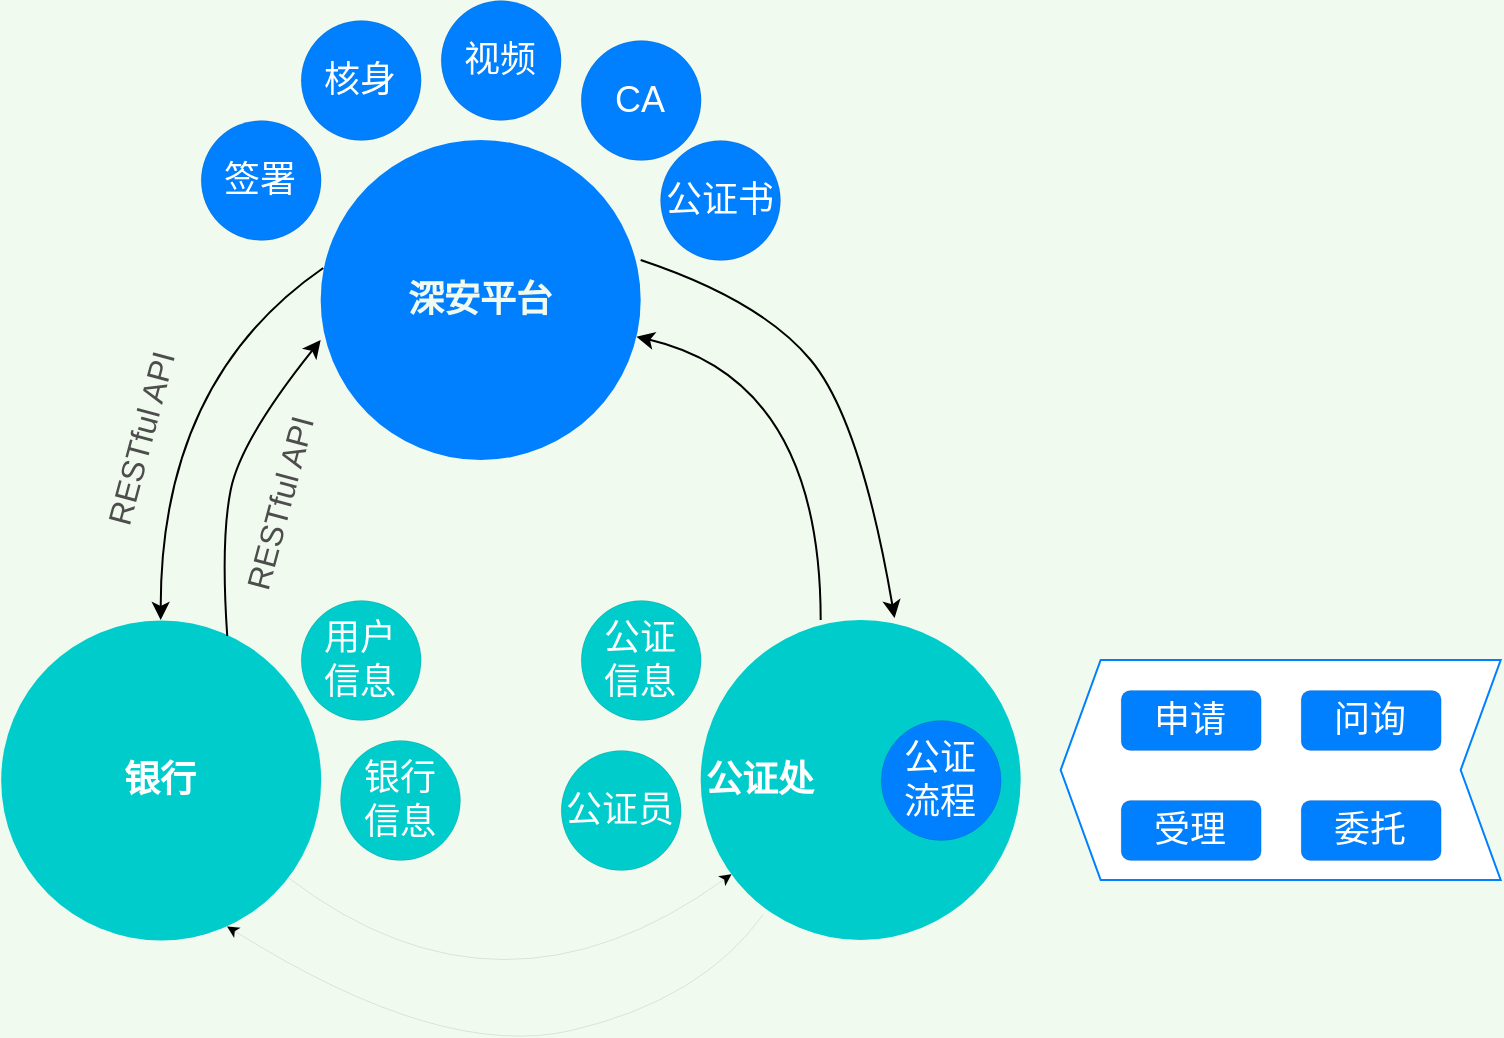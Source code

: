 <mxfile version="17.4.6" type="github" pages="2">
  <diagram id="TbiD-q-UGumEZRIeGAm7" name="梳理赋强">
    <mxGraphModel dx="1874" dy="796" grid="1" gridSize="10" guides="1" tooltips="1" connect="1" arrows="1" fold="1" page="1" pageScale="1" pageWidth="1600" pageHeight="900" background="#F1FAEE" math="0" shadow="0">
      <root>
        <mxCell id="0" />
        <mxCell id="1" parent="0" />
        <mxCell id="SZ3cnazm3X6QkwhJVz3c-4" value="" style="ellipse;whiteSpace=wrap;html=1;aspect=fixed;fillColor=#00CCCC;fontColor=#FFFFFF;strokeColor=none;fontStyle=1;fontSize=18;" parent="1" vertex="1">
          <mxGeometry x="790.34" y="520" width="160" height="160" as="geometry" />
        </mxCell>
        <mxCell id="SZ3cnazm3X6QkwhJVz3c-5" value="深安平台" style="ellipse;whiteSpace=wrap;html=1;aspect=fixed;fillColor=#007FFF;fontColor=#F1FAEE;strokeColor=none;fontStyle=1;fontSize=18;" parent="1" vertex="1">
          <mxGeometry x="600.34" y="280" width="160" height="160" as="geometry" />
        </mxCell>
        <mxCell id="SZ3cnazm3X6QkwhJVz3c-6" value="银行" style="ellipse;whiteSpace=wrap;html=1;aspect=fixed;fillColor=#00CCCC;fontColor=#FFFFFF;strokeColor=none;fontStyle=1;fontSize=18;strokeWidth=0;gradientColor=none;shadow=0;sketch=0;" parent="1" vertex="1">
          <mxGeometry x="440.34" y="520" width="160" height="160" as="geometry" />
        </mxCell>
        <mxCell id="SZ3cnazm3X6QkwhJVz3c-10" value="" style="curved=1;endArrow=classic;html=1;fontSize=18;fontColor=#FFFFFF;entryX=0.5;entryY=0;entryDx=0;entryDy=0;exitX=0.008;exitY=0.4;exitDx=0;exitDy=0;exitPerimeter=0;" parent="1" source="SZ3cnazm3X6QkwhJVz3c-5" target="SZ3cnazm3X6QkwhJVz3c-6" edge="1">
          <mxGeometry width="50" height="50" relative="1" as="geometry">
            <mxPoint x="620.34" y="390" as="sourcePoint" />
            <mxPoint x="540.34" y="360" as="targetPoint" />
            <Array as="points">
              <mxPoint x="520.34" y="400" />
            </Array>
          </mxGeometry>
        </mxCell>
        <mxCell id="SZ3cnazm3X6QkwhJVz3c-11" value="" style="curved=1;endArrow=classic;html=1;fontSize=18;fontColor=#FFFFFF;entryX=0;entryY=0.625;entryDx=0;entryDy=0;entryPerimeter=0;exitX=0.708;exitY=0.05;exitDx=0;exitDy=0;exitPerimeter=0;" parent="1" source="SZ3cnazm3X6QkwhJVz3c-6" target="SZ3cnazm3X6QkwhJVz3c-5" edge="1">
          <mxGeometry width="50" height="50" relative="1" as="geometry">
            <mxPoint x="580.34" y="510" as="sourcePoint" />
            <mxPoint x="630.34" y="460" as="targetPoint" />
            <Array as="points">
              <mxPoint x="550.34" y="480" />
              <mxPoint x="560.34" y="430" />
            </Array>
          </mxGeometry>
        </mxCell>
        <mxCell id="SZ3cnazm3X6QkwhJVz3c-12" value="签署" style="ellipse;whiteSpace=wrap;html=1;aspect=fixed;shadow=0;sketch=0;fontSize=18;fontColor=#FFFFFF;strokeColor=default;strokeWidth=0;fillColor=#007FFF;gradientColor=none;" parent="1" vertex="1">
          <mxGeometry x="540.34" y="270" width="60" height="60" as="geometry" />
        </mxCell>
        <mxCell id="SZ3cnazm3X6QkwhJVz3c-13" value="核身" style="ellipse;whiteSpace=wrap;html=1;aspect=fixed;shadow=0;sketch=0;fontSize=18;fontColor=#FFFFFF;strokeColor=default;strokeWidth=0;fillColor=#007FFF;gradientColor=none;" parent="1" vertex="1">
          <mxGeometry x="590.34" y="220" width="60" height="60" as="geometry" />
        </mxCell>
        <mxCell id="SZ3cnazm3X6QkwhJVz3c-14" value="CA" style="ellipse;whiteSpace=wrap;html=1;aspect=fixed;shadow=0;sketch=0;fontSize=18;fontColor=#FFFFFF;strokeColor=default;strokeWidth=0;fillColor=#007FFF;gradientColor=none;" parent="1" vertex="1">
          <mxGeometry x="730.34" y="230" width="60" height="60" as="geometry" />
        </mxCell>
        <mxCell id="SZ3cnazm3X6QkwhJVz3c-15" value="公证书" style="ellipse;whiteSpace=wrap;html=1;aspect=fixed;shadow=0;sketch=0;fontSize=18;fontColor=#FFFFFF;strokeColor=default;strokeWidth=0;fillColor=#007FFF;gradientColor=none;" parent="1" vertex="1">
          <mxGeometry x="770" y="280" width="60" height="60" as="geometry" />
        </mxCell>
        <mxCell id="SZ3cnazm3X6QkwhJVz3c-16" value="" style="curved=1;endArrow=classic;html=1;fontFamily=Helvetica;fontSize=18;fontColor=#FFFFFF;align=center;strokeColor=default;strokeWidth=0;" parent="1" source="SZ3cnazm3X6QkwhJVz3c-6" target="SZ3cnazm3X6QkwhJVz3c-4" edge="1">
          <mxGeometry width="50" height="50" relative="1" as="geometry">
            <mxPoint x="600.34" y="650" as="sourcePoint" />
            <mxPoint x="790.34" y="690" as="targetPoint" />
            <Array as="points">
              <mxPoint x="690.34" y="730" />
            </Array>
          </mxGeometry>
        </mxCell>
        <mxCell id="SZ3cnazm3X6QkwhJVz3c-17" value="" style="curved=1;endArrow=classic;html=1;fontSize=18;fontColor=#FFFFFF;entryX=0.706;entryY=0.956;entryDx=0;entryDy=0;entryPerimeter=0;exitX=0.194;exitY=0.919;exitDx=0;exitDy=0;exitPerimeter=0;strokeWidth=0;" parent="1" source="SZ3cnazm3X6QkwhJVz3c-4" target="SZ3cnazm3X6QkwhJVz3c-6" edge="1">
          <mxGeometry width="50" height="50" relative="1" as="geometry">
            <mxPoint x="640.34" y="820" as="sourcePoint" />
            <mxPoint x="690.34" y="770" as="targetPoint" />
            <Array as="points">
              <mxPoint x="790.34" y="710" />
              <mxPoint x="660.34" y="740" />
            </Array>
          </mxGeometry>
        </mxCell>
        <mxCell id="SZ3cnazm3X6QkwhJVz3c-18" value="" style="curved=1;endArrow=classic;html=1;fontSize=18;fontColor=#FFFFFF;" parent="1" target="SZ3cnazm3X6QkwhJVz3c-5" edge="1">
          <mxGeometry width="50" height="50" relative="1" as="geometry">
            <mxPoint x="850.34" y="520" as="sourcePoint" />
            <mxPoint x="900.34" y="400" as="targetPoint" />
            <Array as="points">
              <mxPoint x="850.34" y="400" />
            </Array>
          </mxGeometry>
        </mxCell>
        <mxCell id="SZ3cnazm3X6QkwhJVz3c-19" value="" style="curved=1;endArrow=classic;html=1;fontSize=18;fontColor=#FFFFFF;exitX=1;exitY=0.375;exitDx=0;exitDy=0;exitPerimeter=0;entryX=0.606;entryY=-0.006;entryDx=0;entryDy=0;entryPerimeter=0;" parent="1" source="SZ3cnazm3X6QkwhJVz3c-5" target="SZ3cnazm3X6QkwhJVz3c-4" edge="1">
          <mxGeometry width="50" height="50" relative="1" as="geometry">
            <mxPoint x="920.34" y="440" as="sourcePoint" />
            <mxPoint x="890.34" y="520" as="targetPoint" />
            <Array as="points">
              <mxPoint x="820.34" y="360" />
              <mxPoint x="870.34" y="420" />
            </Array>
          </mxGeometry>
        </mxCell>
        <mxCell id="SZ3cnazm3X6QkwhJVz3c-20" value="公证&lt;br&gt;流程" style="ellipse;whiteSpace=wrap;html=1;aspect=fixed;shadow=0;sketch=0;fontSize=18;fontColor=#FFFFFF;strokeColor=default;strokeWidth=0;fillColor=#007FFF;gradientColor=none;" parent="1" vertex="1">
          <mxGeometry x="880.34" y="570" width="60" height="60" as="geometry" />
        </mxCell>
        <mxCell id="SZ3cnazm3X6QkwhJVz3c-21" value="&lt;span style=&quot;font-weight: 700&quot;&gt;公证处&lt;/span&gt;" style="text;html=1;strokeColor=none;fillColor=none;align=center;verticalAlign=middle;whiteSpace=wrap;rounded=0;shadow=0;sketch=0;fontSize=18;fontColor=#FFFFFF;" parent="1" vertex="1">
          <mxGeometry x="790.34" y="585" width="60" height="30" as="geometry" />
        </mxCell>
        <mxCell id="SZ3cnazm3X6QkwhJVz3c-24" value="" style="shape=step;perimeter=stepPerimeter;whiteSpace=wrap;html=1;fixedSize=1;shadow=0;sketch=0;fontSize=18;strokeWidth=1;direction=west;size=20;strokeColor=#007FFF;" parent="1" vertex="1">
          <mxGeometry x="970.34" y="540" width="220" height="110" as="geometry" />
        </mxCell>
        <mxCell id="SZ3cnazm3X6QkwhJVz3c-26" value="委托" style="rounded=1;whiteSpace=wrap;html=1;shadow=0;sketch=0;fontSize=18;fontColor=#FFFFFF;strokeColor=default;strokeWidth=0;fillColor=#007FFF;gradientColor=none;" parent="1" vertex="1">
          <mxGeometry x="1090.34" y="610" width="70" height="30" as="geometry" />
        </mxCell>
        <mxCell id="SZ3cnazm3X6QkwhJVz3c-27" value="受理" style="rounded=1;whiteSpace=wrap;html=1;shadow=0;sketch=0;fontSize=18;fontColor=#FFFFFF;strokeColor=default;strokeWidth=0;fillColor=#007FFF;gradientColor=none;" parent="1" vertex="1">
          <mxGeometry x="1000.34" y="610" width="70" height="30" as="geometry" />
        </mxCell>
        <mxCell id="SZ3cnazm3X6QkwhJVz3c-28" value="问询" style="rounded=1;whiteSpace=wrap;html=1;shadow=0;sketch=0;fontSize=18;fontColor=#FFFFFF;strokeColor=default;strokeWidth=0;fillColor=#007FFF;gradientColor=none;" parent="1" vertex="1">
          <mxGeometry x="1090.34" y="555" width="70" height="30" as="geometry" />
        </mxCell>
        <mxCell id="SZ3cnazm3X6QkwhJVz3c-29" value="申请" style="rounded=1;whiteSpace=wrap;html=1;shadow=0;sketch=0;fontSize=18;fontColor=#FFFFFF;strokeColor=default;strokeWidth=0;fillColor=#007FFF;gradientColor=none;" parent="1" vertex="1">
          <mxGeometry x="1000.34" y="555" width="70" height="30" as="geometry" />
        </mxCell>
        <mxCell id="SZ3cnazm3X6QkwhJVz3c-30" value="用户&lt;br&gt;信息" style="ellipse;whiteSpace=wrap;html=1;aspect=fixed;shadow=0;sketch=0;fontSize=18;fontColor=#FFFFFF;strokeColor=default;strokeWidth=0;fillColor=#00CCCC;gradientColor=none;" parent="1" vertex="1">
          <mxGeometry x="590.34" y="510" width="60" height="60" as="geometry" />
        </mxCell>
        <mxCell id="SZ3cnazm3X6QkwhJVz3c-31" value="公证&lt;br&gt;信息" style="ellipse;whiteSpace=wrap;html=1;aspect=fixed;shadow=0;sketch=0;fontSize=18;fontColor=#FFFFFF;strokeColor=default;strokeWidth=0;fillColor=#00CCCC;gradientColor=none;" parent="1" vertex="1">
          <mxGeometry x="730.34" y="510" width="60" height="60" as="geometry" />
        </mxCell>
        <mxCell id="SZ3cnazm3X6QkwhJVz3c-32" value="公证员" style="ellipse;whiteSpace=wrap;html=1;aspect=fixed;shadow=0;sketch=0;fontSize=18;fontColor=#FFFFFF;strokeColor=default;strokeWidth=0;fillColor=#00CCCC;gradientColor=none;" parent="1" vertex="1">
          <mxGeometry x="720.34" y="585" width="60" height="60" as="geometry" />
        </mxCell>
        <mxCell id="SZ3cnazm3X6QkwhJVz3c-34" value="&lt;span style=&quot;color: rgb(77, 77, 77); font-size: 16px;&quot;&gt;RESTful API&lt;/span&gt;" style="text;html=1;strokeColor=none;fillColor=none;align=center;verticalAlign=middle;whiteSpace=wrap;rounded=0;shadow=0;sketch=0;fontSize=18;rotation=-75;labelBackgroundColor=none;" parent="1" vertex="1">
          <mxGeometry x="500" y="450" width="160.34" height="22.59" as="geometry" />
        </mxCell>
        <mxCell id="SZ3cnazm3X6QkwhJVz3c-35" value="&lt;span style=&quot;color: rgb(77, 77, 77); font-size: 16px;&quot;&gt;RESTful API&lt;/span&gt;" style="text;html=1;strokeColor=none;fillColor=none;align=center;verticalAlign=middle;whiteSpace=wrap;rounded=0;shadow=0;sketch=0;fontSize=18;rotation=-75;labelBackgroundColor=none;" parent="1" vertex="1">
          <mxGeometry x="430" y="417.41" width="160.34" height="22.59" as="geometry" />
        </mxCell>
        <mxCell id="0kJrQQ6XNHGuofrC7Rx9-1" value="银行&lt;br&gt;信息" style="ellipse;whiteSpace=wrap;html=1;aspect=fixed;shadow=0;sketch=0;fontSize=18;fontColor=#FFFFFF;strokeColor=default;strokeWidth=0;fillColor=#00CCCC;gradientColor=none;" parent="1" vertex="1">
          <mxGeometry x="610" y="580" width="60" height="60" as="geometry" />
        </mxCell>
        <mxCell id="NVHMBf0Pm29na-19WKgt-1" value="视频" style="ellipse;whiteSpace=wrap;html=1;aspect=fixed;shadow=0;sketch=0;fontSize=18;fontColor=#FFFFFF;strokeColor=default;strokeWidth=0;fillColor=#007FFF;gradientColor=none;" vertex="1" parent="1">
          <mxGeometry x="660.34" y="210" width="60" height="60" as="geometry" />
        </mxCell>
      </root>
    </mxGraphModel>
  </diagram>
  <diagram id="W_DcEgEJa7QvUL6Cg9mv" name="完善赋强">
    <mxGraphModel dx="1874" dy="796" grid="1" gridSize="10" guides="1" tooltips="1" connect="1" arrows="1" fold="1" page="1" pageScale="1" pageWidth="1600" pageHeight="900" background="#F1FAEE" math="0" shadow="0">
      <root>
        <mxCell id="0" />
        <mxCell id="1" parent="0" />
        <mxCell id="ZKMZ_zgSfgGnD0Td6Crq-1" value="" style="ellipse;whiteSpace=wrap;html=1;aspect=fixed;shadow=0;labelBackgroundColor=none;sketch=0;fontSize=18;strokeWidth=1;strokeColor=#9673a6;fillColor=#e1d5e7;" parent="1" vertex="1">
          <mxGeometry x="400" y="100" width="690" height="690" as="geometry" />
        </mxCell>
        <mxCell id="TEY4NTb9Coj-6whppLxx-1" value="" style="ellipse;whiteSpace=wrap;html=1;aspect=fixed;fillColor=#00CCCC;fontColor=#FFFFFF;strokeColor=none;fontStyle=1;fontSize=18;" parent="1" vertex="1">
          <mxGeometry x="810.34" y="520" width="160" height="160" as="geometry" />
        </mxCell>
        <mxCell id="TEY4NTb9Coj-6whppLxx-2" value="深安平台" style="ellipse;whiteSpace=wrap;html=1;aspect=fixed;fillColor=#007FFF;fontColor=#F1FAEE;strokeColor=none;fontStyle=1;fontSize=18;" parent="1" vertex="1">
          <mxGeometry x="620.34" y="297.41" width="160" height="160" as="geometry" />
        </mxCell>
        <mxCell id="TEY4NTb9Coj-6whppLxx-3" value="银行" style="ellipse;whiteSpace=wrap;html=1;aspect=fixed;fillColor=#00CCCC;fontColor=#FFFFFF;strokeColor=none;fontStyle=1;fontSize=18;strokeWidth=0;gradientColor=none;shadow=0;sketch=0;" parent="1" vertex="1">
          <mxGeometry x="460.34" y="520" width="160" height="160" as="geometry" />
        </mxCell>
        <mxCell id="TEY4NTb9Coj-6whppLxx-4" value="" style="curved=1;endArrow=classic;html=1;fontSize=18;fontColor=#FFFFFF;entryX=0.5;entryY=0;entryDx=0;entryDy=0;exitX=0.008;exitY=0.4;exitDx=0;exitDy=0;exitPerimeter=0;strokeColor=#007FFF;" parent="1" target="TEY4NTb9Coj-6whppLxx-3" edge="1">
          <mxGeometry width="50" height="50" relative="1" as="geometry">
            <mxPoint x="621.62" y="354.0" as="sourcePoint" />
            <mxPoint x="560.34" y="360" as="targetPoint" />
            <Array as="points">
              <mxPoint x="540.34" y="400" />
            </Array>
          </mxGeometry>
        </mxCell>
        <mxCell id="TEY4NTb9Coj-6whppLxx-5" value="" style="curved=1;endArrow=classic;html=1;fontSize=18;fontColor=#FFFFFF;entryX=0;entryY=0.625;entryDx=0;entryDy=0;entryPerimeter=0;exitX=0.708;exitY=0.05;exitDx=0;exitDy=0;exitPerimeter=0;strokeColor=#007FFF;" parent="1" source="TEY4NTb9Coj-6whppLxx-3" edge="1">
          <mxGeometry width="50" height="50" relative="1" as="geometry">
            <mxPoint x="600.34" y="510.0" as="sourcePoint" />
            <mxPoint x="620.34" y="390.0" as="targetPoint" />
            <Array as="points">
              <mxPoint x="570.34" y="480.0" />
              <mxPoint x="580.34" y="430" />
            </Array>
          </mxGeometry>
        </mxCell>
        <mxCell id="TEY4NTb9Coj-6whppLxx-10" value="" style="curved=1;endArrow=classic;html=1;fontFamily=Helvetica;fontSize=18;fontColor=#FFFFFF;align=center;strokeColor=#00CCCC;" parent="1" source="TEY4NTb9Coj-6whppLxx-3" target="TEY4NTb9Coj-6whppLxx-1" edge="1">
          <mxGeometry width="50" height="50" relative="1" as="geometry">
            <mxPoint x="620.34" y="650" as="sourcePoint" />
            <mxPoint x="810.34" y="690" as="targetPoint" />
            <Array as="points">
              <mxPoint x="710.34" y="730" />
            </Array>
          </mxGeometry>
        </mxCell>
        <mxCell id="TEY4NTb9Coj-6whppLxx-11" value="" style="curved=1;endArrow=classic;html=1;fontSize=18;fontColor=#FFFFFF;entryX=0.706;entryY=0.956;entryDx=0;entryDy=0;entryPerimeter=0;exitX=0.194;exitY=0.919;exitDx=0;exitDy=0;exitPerimeter=0;strokeColor=#00CCCC;" parent="1" source="TEY4NTb9Coj-6whppLxx-1" target="TEY4NTb9Coj-6whppLxx-3" edge="1">
          <mxGeometry width="50" height="50" relative="1" as="geometry">
            <mxPoint x="660.34" y="820" as="sourcePoint" />
            <mxPoint x="710.34" y="770" as="targetPoint" />
            <Array as="points">
              <mxPoint x="810.34" y="710" />
              <mxPoint x="680.34" y="740" />
            </Array>
          </mxGeometry>
        </mxCell>
        <mxCell id="TEY4NTb9Coj-6whppLxx-12" value="" style="curved=1;endArrow=classic;html=1;fontSize=18;fontColor=#FFFFFF;strokeColor=#007FFF;" parent="1" edge="1">
          <mxGeometry width="50" height="50" relative="1" as="geometry">
            <mxPoint x="870.34" y="520" as="sourcePoint" />
            <mxPoint x="779.123" y="383.903" as="targetPoint" />
            <Array as="points">
              <mxPoint x="870.34" y="400" />
            </Array>
          </mxGeometry>
        </mxCell>
        <mxCell id="TEY4NTb9Coj-6whppLxx-13" value="" style="curved=1;endArrow=classic;html=1;fontSize=18;fontColor=#FFFFFF;exitX=1;exitY=0.375;exitDx=0;exitDy=0;exitPerimeter=0;entryX=0.606;entryY=-0.006;entryDx=0;entryDy=0;entryPerimeter=0;strokeColor=#007FFF;" parent="1" target="TEY4NTb9Coj-6whppLxx-1" edge="1">
          <mxGeometry width="50" height="50" relative="1" as="geometry">
            <mxPoint x="780.34" y="350.0" as="sourcePoint" />
            <mxPoint x="910.34" y="520" as="targetPoint" />
            <Array as="points">
              <mxPoint x="840" y="367.41" />
              <mxPoint x="890.34" y="420" />
              <mxPoint x="900" y="470.0" />
            </Array>
          </mxGeometry>
        </mxCell>
        <mxCell id="TEY4NTb9Coj-6whppLxx-14" value="公证&lt;br&gt;流程" style="ellipse;whiteSpace=wrap;html=1;aspect=fixed;shadow=0;sketch=0;fontSize=18;strokeWidth=0;fillColor=#fff2cc;strokeColor=#d6b656;" parent="1" vertex="1">
          <mxGeometry x="940.0" y="270.0" width="60" height="60" as="geometry" />
        </mxCell>
        <mxCell id="TEY4NTb9Coj-6whppLxx-15" value="&lt;span style=&quot;font-weight: 700&quot;&gt;公证处&lt;/span&gt;" style="text;html=1;strokeColor=none;fillColor=none;align=center;verticalAlign=middle;whiteSpace=wrap;rounded=0;shadow=0;sketch=0;fontSize=18;fontColor=#FFFFFF;" parent="1" vertex="1">
          <mxGeometry x="810.34" y="585" width="60" height="30" as="geometry" />
        </mxCell>
        <mxCell id="TEY4NTb9Coj-6whppLxx-16" value="" style="shape=step;perimeter=stepPerimeter;whiteSpace=wrap;html=1;fixedSize=1;shadow=0;sketch=0;fontSize=18;strokeWidth=1;direction=west;size=20;strokeColor=#007FFF;rotation=0;" parent="1" vertex="1">
          <mxGeometry x="980.0" y="520" width="180" height="110" as="geometry" />
        </mxCell>
        <mxCell id="TEY4NTb9Coj-6whppLxx-17" value="委托" style="rounded=1;whiteSpace=wrap;html=1;shadow=0;sketch=0;fontSize=18;fontColor=#FFFFFF;strokeColor=default;strokeWidth=0;fillColor=#007FFF;gradientColor=none;" parent="1" vertex="1">
          <mxGeometry x="1070.34" y="590" width="59.66" height="30" as="geometry" />
        </mxCell>
        <mxCell id="TEY4NTb9Coj-6whppLxx-18" value="受理" style="rounded=1;whiteSpace=wrap;html=1;shadow=0;sketch=0;fontSize=18;fontColor=#FFFFFF;strokeColor=default;strokeWidth=0;fillColor=#007FFF;gradientColor=none;" parent="1" vertex="1">
          <mxGeometry x="1004.32" y="590" width="59.66" height="30" as="geometry" />
        </mxCell>
        <mxCell id="TEY4NTb9Coj-6whppLxx-19" value="问询" style="rounded=1;whiteSpace=wrap;html=1;shadow=0;sketch=0;fontSize=18;fontColor=#FFFFFF;strokeColor=default;strokeWidth=0;fillColor=#007FFF;gradientColor=none;" parent="1" vertex="1">
          <mxGeometry x="1070.34" y="540" width="59.66" height="25" as="geometry" />
        </mxCell>
        <mxCell id="TEY4NTb9Coj-6whppLxx-20" value="申请" style="rounded=1;whiteSpace=wrap;html=1;shadow=0;sketch=0;fontSize=18;fontColor=#FFFFFF;strokeColor=default;strokeWidth=0;fillColor=#007FFF;gradientColor=none;" parent="1" vertex="1">
          <mxGeometry x="1004.32" y="540" width="59.66" height="25" as="geometry" />
        </mxCell>
        <mxCell id="TEY4NTb9Coj-6whppLxx-22" value="公证&lt;br&gt;信息" style="ellipse;whiteSpace=wrap;html=1;aspect=fixed;shadow=0;sketch=0;fontSize=18;fontColor=#FFFFFF;strokeColor=default;strokeWidth=0;fillColor=#00CCCC;gradientColor=none;" parent="1" vertex="1">
          <mxGeometry x="750.34" y="510.0" width="60" height="60" as="geometry" />
        </mxCell>
        <mxCell id="TEY4NTb9Coj-6whppLxx-23" value="公证员" style="ellipse;whiteSpace=wrap;html=1;aspect=fixed;shadow=0;sketch=0;fontSize=18;strokeWidth=0;fillColor=#fff2cc;strokeColor=#d6b656;" parent="1" vertex="1">
          <mxGeometry x="889.66" y="220" width="60" height="60" as="geometry" />
        </mxCell>
        <mxCell id="TEY4NTb9Coj-6whppLxx-24" value="&lt;span style=&quot;color: rgb(77 , 77 , 77) ; font-size: 16px&quot;&gt;REST API&lt;/span&gt;" style="text;html=1;strokeColor=none;fillColor=none;align=center;verticalAlign=middle;whiteSpace=wrap;rounded=0;shadow=0;sketch=0;fontSize=18;rotation=-75;labelBackgroundColor=none;" parent="1" vertex="1">
          <mxGeometry x="520" y="450.0" width="160.34" height="22.59" as="geometry" />
        </mxCell>
        <mxCell id="TEY4NTb9Coj-6whppLxx-25" value="&lt;span style=&quot;color: rgb(77 , 77 , 77) ; font-size: 16px&quot;&gt;REST API&lt;/span&gt;" style="text;html=1;strokeColor=none;fillColor=none;align=center;verticalAlign=middle;whiteSpace=wrap;rounded=0;shadow=0;sketch=0;fontSize=18;rotation=-75;labelBackgroundColor=none;" parent="1" vertex="1">
          <mxGeometry x="450" y="417.41" width="160.34" height="22.59" as="geometry" />
        </mxCell>
        <mxCell id="KPQzNLiYx2tXf6R9B_gR-1" value="银行&lt;br&gt;信息" style="ellipse;whiteSpace=wrap;html=1;aspect=fixed;shadow=0;sketch=0;fontSize=18;fontColor=#FFFFFF;strokeColor=default;strokeWidth=0;fillColor=#00CCCC;gradientColor=none;" parent="1" vertex="1">
          <mxGeometry x="630" y="585" width="60" height="60" as="geometry" />
        </mxCell>
        <mxCell id="1QAQnliY2j0U7ESWhbyO-1" value="IM即时通讯" style="text;html=1;strokeColor=none;fillColor=none;align=center;verticalAlign=middle;whiteSpace=wrap;rounded=0;shadow=0;labelBackgroundColor=none;sketch=0;fontSize=18;fontColor=#000000;fontStyle=1" parent="1" vertex="1">
          <mxGeometry x="695" y="110" width="100" height="40" as="geometry" />
        </mxCell>
        <mxCell id="RbbPwFu4YWLqWB65Xbvc-1" value="公证&lt;br&gt;流程" style="ellipse;whiteSpace=wrap;html=1;aspect=fixed;shadow=0;sketch=0;fontSize=18;fontColor=#FFFFFF;strokeColor=default;strokeWidth=0;fillColor=#007FFF;gradientColor=none;" parent="1" vertex="1">
          <mxGeometry x="890" y="560" width="60" height="60" as="geometry" />
        </mxCell>
        <mxCell id="9TH9Gkc7iYT_ZstYlj8R-1" value="用户&lt;br&gt;信息" style="ellipse;whiteSpace=wrap;html=1;aspect=fixed;shadow=0;sketch=0;fontSize=18;fontColor=#FFFFFF;strokeColor=default;strokeWidth=0;fillColor=#00CCCC;gradientColor=none;" parent="1" vertex="1">
          <mxGeometry x="610.34" y="505.0" width="60" height="60" as="geometry" />
        </mxCell>
        <mxCell id="yrI9XVCD4SgGXH7bl0nP-1" value="公证员" style="ellipse;whiteSpace=wrap;html=1;aspect=fixed;shadow=0;sketch=0;fontSize=18;fontColor=#FFFFFF;strokeColor=default;strokeWidth=0;fillColor=#00CCCC;gradientColor=none;" parent="1" vertex="1">
          <mxGeometry x="740" y="585" width="60" height="60" as="geometry" />
        </mxCell>
        <mxCell id="yrI9XVCD4SgGXH7bl0nP-3" value="组件管理" style="ellipse;whiteSpace=wrap;html=1;aspect=fixed;shadow=0;sketch=0;fontSize=18;strokeColor=#b85450;strokeWidth=0;fillColor=#f8cecc;" parent="1" vertex="1">
          <mxGeometry x="724.32" y="10" width="80" height="80" as="geometry" />
        </mxCell>
        <mxCell id="yrI9XVCD4SgGXH7bl0nP-4" value="消息服务" style="ellipse;whiteSpace=wrap;html=1;aspect=fixed;shadow=0;sketch=0;fontSize=18;strokeColor=#b85450;strokeWidth=0;fillColor=#f8cecc;" parent="1" vertex="1">
          <mxGeometry x="824.66" y="30.0" width="80.34" height="80.34" as="geometry" />
        </mxCell>
        <mxCell id="yrI9XVCD4SgGXH7bl0nP-5" value="用户管理" style="ellipse;whiteSpace=wrap;html=1;aspect=fixed;shadow=0;sketch=0;fontSize=18;strokeColor=#b85450;strokeWidth=0;fillColor=#f8cecc;" parent="1" vertex="1">
          <mxGeometry x="625" y="20" width="80" height="80" as="geometry" />
        </mxCell>
        <mxCell id="yrI9XVCD4SgGXH7bl0nP-6" value="业务链" style="ellipse;whiteSpace=wrap;html=1;aspect=fixed;shadow=0;sketch=0;fontSize=18;strokeColor=#b85450;strokeWidth=0;fillColor=#f8cecc;" parent="1" vertex="1">
          <mxGeometry x="515" y="50" width="80" height="80" as="geometry" />
        </mxCell>
        <mxCell id="yrI9XVCD4SgGXH7bl0nP-13" value="&lt;span style=&quot;color: rgb(77, 77, 77); font-size: 18px;&quot;&gt;TCP长连接&lt;/span&gt;" style="text;html=1;strokeColor=none;fillColor=none;align=center;verticalAlign=middle;whiteSpace=wrap;rounded=0;shadow=0;sketch=0;fontSize=18;rotation=60;labelBackgroundColor=none;fontStyle=1" parent="1" vertex="1">
          <mxGeometry x="879.32" y="300.0" width="320" height="22.59" as="geometry" />
        </mxCell>
        <mxCell id="yrI9XVCD4SgGXH7bl0nP-19" value="公证书" style="ellipse;whiteSpace=wrap;html=1;aspect=fixed;shadow=0;sketch=0;fontSize=18;strokeWidth=0;fillColor=#fff2cc;strokeColor=#d6b656;" parent="1" vertex="1">
          <mxGeometry x="829.66" y="170" width="60" height="60" as="geometry" />
        </mxCell>
        <mxCell id="gVG75Whd7pKGl_VEBl4--1" value="&lt;div&gt;&lt;div&gt;&lt;span style=&quot;font-family: &amp;#34;larkhacksafarifont&amp;#34; , &amp;#34;larkemojifont&amp;#34; , &amp;#34;larkchinesequote&amp;#34; , , &amp;#34;blinkmacsystemfont&amp;#34; , &amp;#34;helvetica neue&amp;#34; , &amp;#34;arial&amp;#34; , &amp;#34;segoe ui&amp;#34; , &amp;#34;pingfang sc&amp;#34; , &amp;#34;microsoft yahei&amp;#34; , &amp;#34;hiragino sans gb&amp;#34; , sans-serif , &amp;#34;apple color emoji&amp;#34; , &amp;#34;segoe ui emoji&amp;#34; , &amp;#34;segoe ui symbol&amp;#34; , &amp;#34;noto color emoji&amp;#34;&quot;&gt;&lt;span style=&quot;font-size: 13px&quot;&gt;扩展性强，可以兼容提存和公证业务。&lt;/span&gt;&lt;/span&gt;&lt;/div&gt;&lt;/div&gt;" style="shape=callout;whiteSpace=wrap;html=1;perimeter=calloutPerimeter;labelBackgroundColor=none;labelBorderColor=none;fontSize=14;fillColor=#A8DADC;strokeColor=#457B9D;fontColor=#1D3557;fontStyle=1;rotation=0;position2=0.43;" parent="1" vertex="1">
          <mxGeometry x="980.0" y="100" width="150" height="110" as="geometry" />
        </mxCell>
        <mxCell id="5LnzwX5ckoafJkAtwofs-1" value="用户" style="ellipse;whiteSpace=wrap;html=1;aspect=fixed;shadow=0;sketch=0;fontSize=18;strokeWidth=0;fillColor=#fff2cc;strokeColor=#d6b656;" vertex="1" parent="1">
          <mxGeometry x="470.34" y="240" width="60" height="60" as="geometry" />
        </mxCell>
        <mxCell id="5LnzwX5ckoafJkAtwofs-2" value="核身" style="ellipse;whiteSpace=wrap;html=1;aspect=fixed;shadow=0;sketch=0;fontSize=18;strokeWidth=0;fillColor=#fff2cc;strokeColor=#d6b656;" vertex="1" parent="1">
          <mxGeometry x="530.34" y="190" width="60" height="60" as="geometry" />
        </mxCell>
        <mxCell id="5LnzwX5ckoafJkAtwofs-3" value="签署" style="ellipse;whiteSpace=wrap;html=1;aspect=fixed;shadow=0;sketch=0;fontSize=18;strokeWidth=0;fillColor=#fff2cc;strokeColor=#d6b656;" vertex="1" parent="1">
          <mxGeometry x="600.0" y="160" width="60" height="60" as="geometry" />
        </mxCell>
        <mxCell id="5LnzwX5ckoafJkAtwofs-4" value="视频" style="ellipse;whiteSpace=wrap;html=1;aspect=fixed;shadow=0;sketch=0;fontSize=18;strokeWidth=0;fillColor=#fff2cc;strokeColor=#d6b656;" vertex="1" parent="1">
          <mxGeometry x="680.0" y="150" width="60" height="60" as="geometry" />
        </mxCell>
        <mxCell id="5LnzwX5ckoafJkAtwofs-5" value="CA" style="ellipse;whiteSpace=wrap;html=1;aspect=fixed;shadow=0;sketch=0;fontSize=18;strokeWidth=0;fillColor=#fff2cc;strokeColor=#d6b656;" vertex="1" parent="1">
          <mxGeometry x="759.32" y="150" width="60" height="60" as="geometry" />
        </mxCell>
      </root>
    </mxGraphModel>
  </diagram>
</mxfile>
